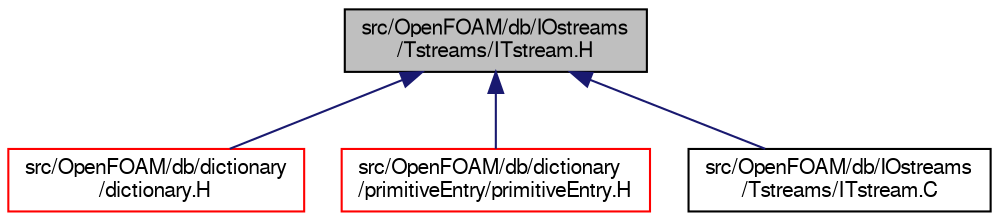 digraph "src/OpenFOAM/db/IOstreams/Tstreams/ITstream.H"
{
  bgcolor="transparent";
  edge [fontname="FreeSans",fontsize="10",labelfontname="FreeSans",labelfontsize="10"];
  node [fontname="FreeSans",fontsize="10",shape=record];
  Node61 [label="src/OpenFOAM/db/IOstreams\l/Tstreams/ITstream.H",height=0.2,width=0.4,color="black", fillcolor="grey75", style="filled", fontcolor="black"];
  Node61 -> Node62 [dir="back",color="midnightblue",fontsize="10",style="solid",fontname="FreeSans"];
  Node62 [label="src/OpenFOAM/db/dictionary\l/dictionary.H",height=0.2,width=0.4,color="red",URL="$a08804.html"];
  Node61 -> Node3727 [dir="back",color="midnightblue",fontsize="10",style="solid",fontname="FreeSans"];
  Node3727 [label="src/OpenFOAM/db/dictionary\l/primitiveEntry/primitiveEntry.H",height=0.2,width=0.4,color="red",URL="$a08882.html"];
  Node61 -> Node3729 [dir="back",color="midnightblue",fontsize="10",style="solid",fontname="FreeSans"];
  Node3729 [label="src/OpenFOAM/db/IOstreams\l/Tstreams/ITstream.C",height=0.2,width=0.4,color="black",URL="$a09233.html"];
}
